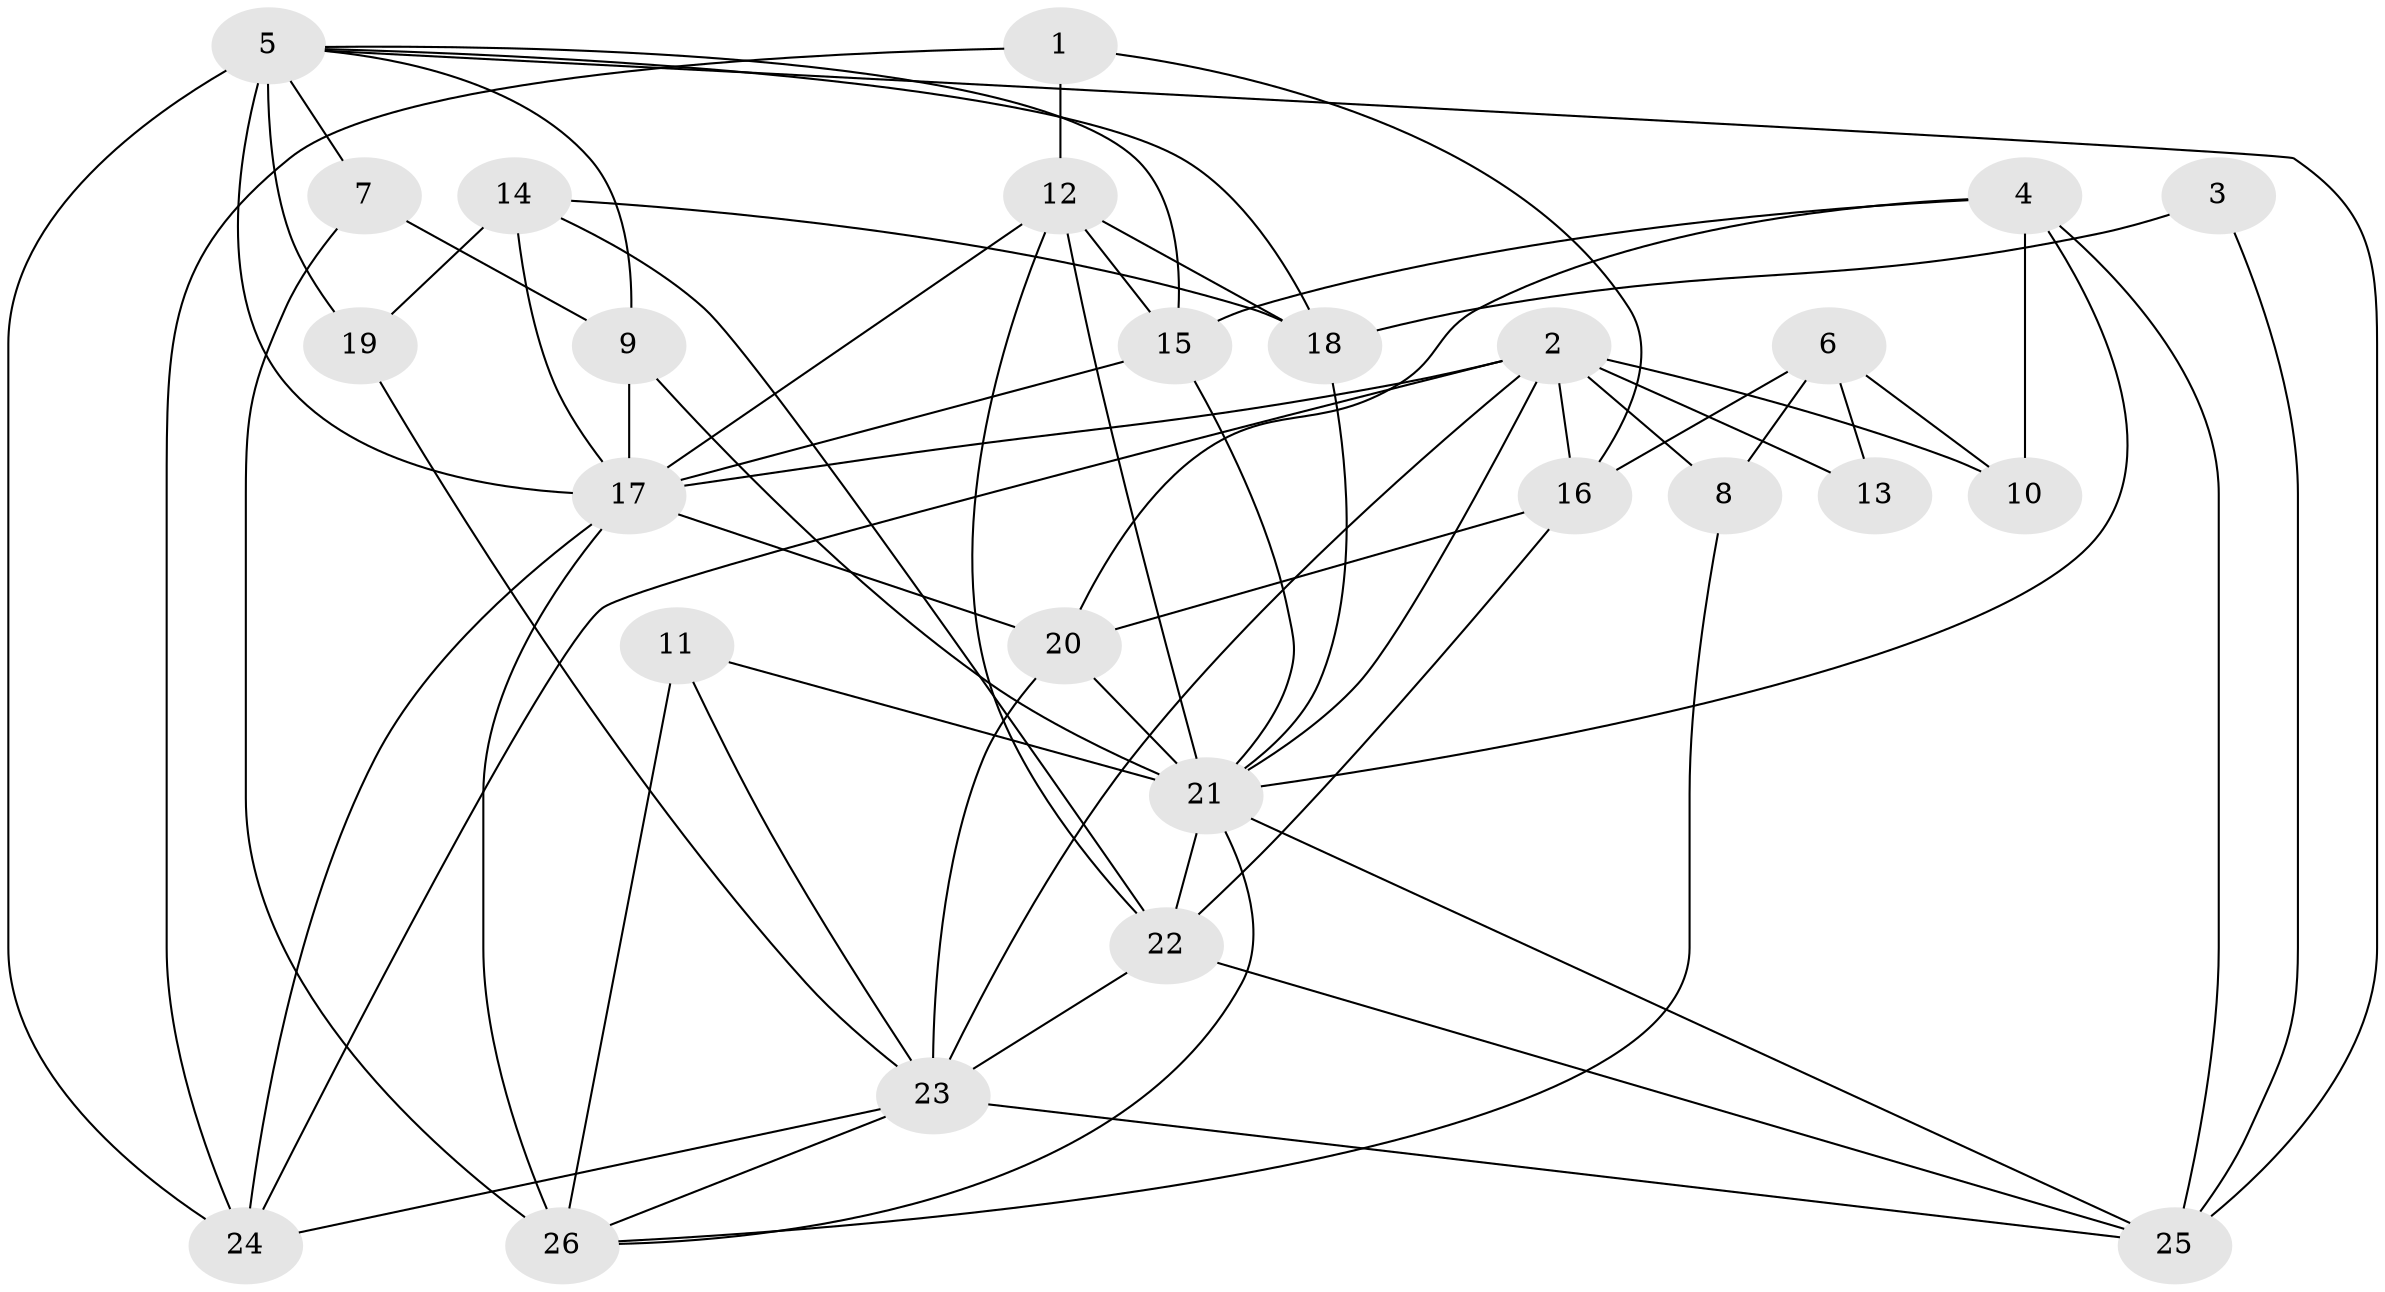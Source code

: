 // original degree distribution, {3: 0.3269230769230769, 5: 0.23076923076923078, 7: 0.057692307692307696, 8: 0.019230769230769232, 2: 0.1346153846153846, 6: 0.057692307692307696, 4: 0.17307692307692307}
// Generated by graph-tools (version 1.1) at 2025/26/03/09/25 03:26:12]
// undirected, 26 vertices, 66 edges
graph export_dot {
graph [start="1"]
  node [color=gray90,style=filled];
  1;
  2;
  3;
  4;
  5;
  6;
  7;
  8;
  9;
  10;
  11;
  12;
  13;
  14;
  15;
  16;
  17;
  18;
  19;
  20;
  21;
  22;
  23;
  24;
  25;
  26;
  1 -- 12 [weight=1.0];
  1 -- 16 [weight=1.0];
  1 -- 24 [weight=1.0];
  2 -- 8 [weight=1.0];
  2 -- 10 [weight=1.0];
  2 -- 13 [weight=1.0];
  2 -- 16 [weight=1.0];
  2 -- 17 [weight=1.0];
  2 -- 21 [weight=1.0];
  2 -- 23 [weight=1.0];
  2 -- 24 [weight=1.0];
  3 -- 18 [weight=1.0];
  3 -- 25 [weight=1.0];
  4 -- 10 [weight=1.0];
  4 -- 15 [weight=1.0];
  4 -- 20 [weight=1.0];
  4 -- 21 [weight=1.0];
  4 -- 25 [weight=1.0];
  5 -- 7 [weight=1.0];
  5 -- 9 [weight=1.0];
  5 -- 15 [weight=1.0];
  5 -- 17 [weight=1.0];
  5 -- 18 [weight=1.0];
  5 -- 19 [weight=3.0];
  5 -- 24 [weight=1.0];
  5 -- 25 [weight=1.0];
  6 -- 8 [weight=1.0];
  6 -- 10 [weight=1.0];
  6 -- 13 [weight=1.0];
  6 -- 16 [weight=1.0];
  7 -- 9 [weight=1.0];
  7 -- 26 [weight=2.0];
  8 -- 26 [weight=1.0];
  9 -- 17 [weight=1.0];
  9 -- 21 [weight=1.0];
  11 -- 21 [weight=2.0];
  11 -- 23 [weight=1.0];
  11 -- 26 [weight=1.0];
  12 -- 15 [weight=1.0];
  12 -- 17 [weight=1.0];
  12 -- 18 [weight=1.0];
  12 -- 21 [weight=1.0];
  12 -- 22 [weight=1.0];
  14 -- 17 [weight=1.0];
  14 -- 18 [weight=1.0];
  14 -- 19 [weight=1.0];
  14 -- 22 [weight=1.0];
  15 -- 17 [weight=1.0];
  15 -- 21 [weight=1.0];
  16 -- 20 [weight=1.0];
  16 -- 22 [weight=1.0];
  17 -- 20 [weight=2.0];
  17 -- 24 [weight=1.0];
  17 -- 26 [weight=1.0];
  18 -- 21 [weight=1.0];
  19 -- 23 [weight=1.0];
  20 -- 21 [weight=2.0];
  20 -- 23 [weight=2.0];
  21 -- 22 [weight=3.0];
  21 -- 25 [weight=1.0];
  21 -- 26 [weight=1.0];
  22 -- 23 [weight=1.0];
  22 -- 25 [weight=1.0];
  23 -- 24 [weight=1.0];
  23 -- 25 [weight=1.0];
  23 -- 26 [weight=1.0];
}
